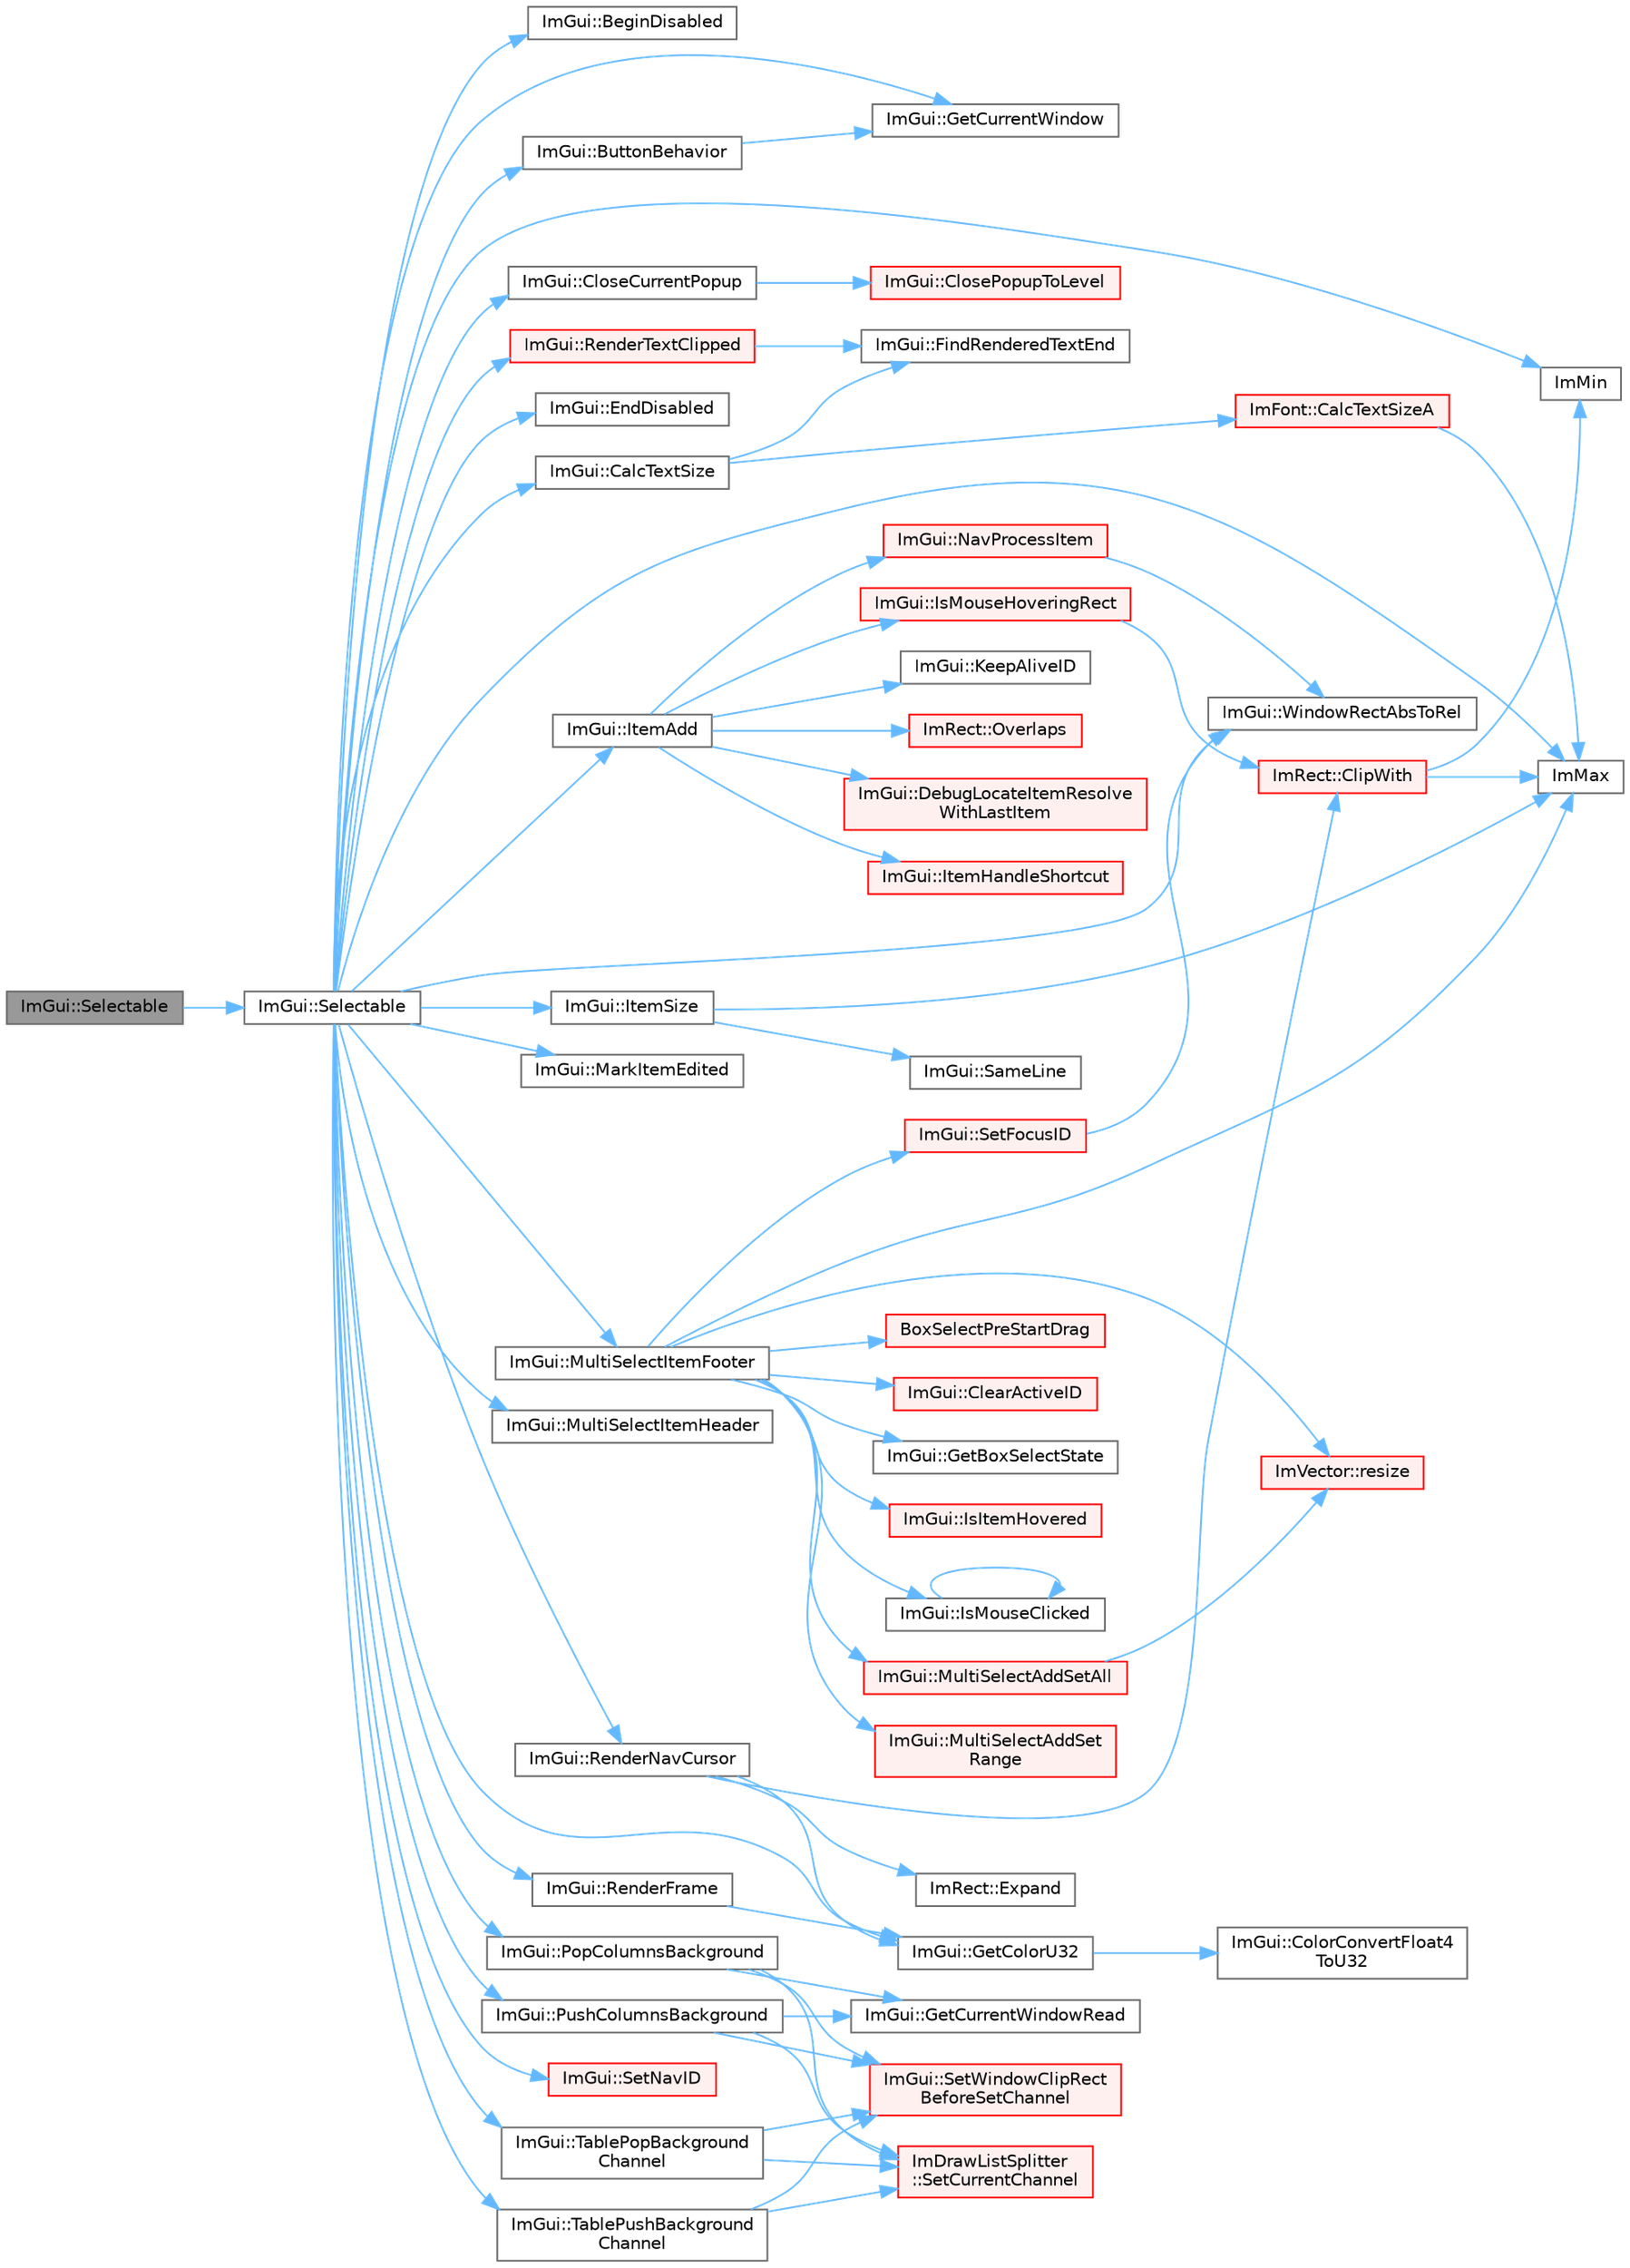 digraph "ImGui::Selectable"
{
 // LATEX_PDF_SIZE
  bgcolor="transparent";
  edge [fontname=Helvetica,fontsize=10,labelfontname=Helvetica,labelfontsize=10];
  node [fontname=Helvetica,fontsize=10,shape=box,height=0.2,width=0.4];
  rankdir="LR";
  Node1 [id="Node000001",label="ImGui::Selectable",height=0.2,width=0.4,color="gray40", fillcolor="grey60", style="filled", fontcolor="black",tooltip=" "];
  Node1 -> Node2 [id="edge1_Node000001_Node000002",color="steelblue1",style="solid",tooltip=" "];
  Node2 [id="Node000002",label="ImGui::Selectable",height=0.2,width=0.4,color="grey40", fillcolor="white", style="filled",URL="$namespace_im_gui.html#af98575238bda183a523df19fb447af60",tooltip=" "];
  Node2 -> Node3 [id="edge2_Node000002_Node000003",color="steelblue1",style="solid",tooltip=" "];
  Node3 [id="Node000003",label="ImGui::BeginDisabled",height=0.2,width=0.4,color="grey40", fillcolor="white", style="filled",URL="$namespace_im_gui.html#ae90e9a26f01d0d45f6bf7ca720d170d1",tooltip=" "];
  Node2 -> Node4 [id="edge3_Node000002_Node000004",color="steelblue1",style="solid",tooltip=" "];
  Node4 [id="Node000004",label="ImGui::ButtonBehavior",height=0.2,width=0.4,color="grey40", fillcolor="white", style="filled",URL="$namespace_im_gui.html#a65a4f18b1bc8ce0f351687922089f374",tooltip=" "];
  Node4 -> Node5 [id="edge4_Node000004_Node000005",color="steelblue1",style="solid",tooltip=" "];
  Node5 [id="Node000005",label="ImGui::GetCurrentWindow",height=0.2,width=0.4,color="grey40", fillcolor="white", style="filled",URL="$namespace_im_gui.html#ac452417b5004ca16a814a72cff153526",tooltip=" "];
  Node2 -> Node6 [id="edge5_Node000002_Node000006",color="steelblue1",style="solid",tooltip=" "];
  Node6 [id="Node000006",label="ImGui::CalcTextSize",height=0.2,width=0.4,color="grey40", fillcolor="white", style="filled",URL="$namespace_im_gui.html#a848b9db6cc4a186751c0ecebcaadc33b",tooltip=" "];
  Node6 -> Node7 [id="edge6_Node000006_Node000007",color="steelblue1",style="solid",tooltip=" "];
  Node7 [id="Node000007",label="ImFont::CalcTextSizeA",height=0.2,width=0.4,color="red", fillcolor="#FFF0F0", style="filled",URL="$struct_im_font.html#a418146c00c3dee351a411b952cce5175",tooltip=" "];
  Node7 -> Node14 [id="edge7_Node000007_Node000014",color="steelblue1",style="solid",tooltip=" "];
  Node14 [id="Node000014",label="ImMax",height=0.2,width=0.4,color="grey40", fillcolor="white", style="filled",URL="$imgui__internal_8h.html#a7667efd95147d0422f140917c71a9226",tooltip=" "];
  Node6 -> Node15 [id="edge8_Node000006_Node000015",color="steelblue1",style="solid",tooltip=" "];
  Node15 [id="Node000015",label="ImGui::FindRenderedTextEnd",height=0.2,width=0.4,color="grey40", fillcolor="white", style="filled",URL="$namespace_im_gui.html#a7671e1dbc803a31b06081b52a771d83f",tooltip=" "];
  Node2 -> Node16 [id="edge9_Node000002_Node000016",color="steelblue1",style="solid",tooltip=" "];
  Node16 [id="Node000016",label="ImGui::CloseCurrentPopup",height=0.2,width=0.4,color="grey40", fillcolor="white", style="filled",URL="$namespace_im_gui.html#aeaec6479834db7918260fc082107f90b",tooltip=" "];
  Node16 -> Node17 [id="edge10_Node000016_Node000017",color="steelblue1",style="solid",tooltip=" "];
  Node17 [id="Node000017",label="ImGui::ClosePopupToLevel",height=0.2,width=0.4,color="red", fillcolor="#FFF0F0", style="filled",URL="$namespace_im_gui.html#a0be705dc533a62387dc39ec5c276d2a0",tooltip=" "];
  Node2 -> Node37 [id="edge11_Node000002_Node000037",color="steelblue1",style="solid",tooltip=" "];
  Node37 [id="Node000037",label="ImGui::EndDisabled",height=0.2,width=0.4,color="grey40", fillcolor="white", style="filled",URL="$namespace_im_gui.html#a9e6088c6c690ddff1302b6e42b380733",tooltip=" "];
  Node2 -> Node38 [id="edge12_Node000002_Node000038",color="steelblue1",style="solid",tooltip=" "];
  Node38 [id="Node000038",label="ImGui::GetColorU32",height=0.2,width=0.4,color="grey40", fillcolor="white", style="filled",URL="$namespace_im_gui.html#a0de2d9bd347d9866511eb8d014e62556",tooltip=" "];
  Node38 -> Node39 [id="edge13_Node000038_Node000039",color="steelblue1",style="solid",tooltip=" "];
  Node39 [id="Node000039",label="ImGui::ColorConvertFloat4\lToU32",height=0.2,width=0.4,color="grey40", fillcolor="white", style="filled",URL="$namespace_im_gui.html#abe2691de0b1a71c774ab24cc91564a94",tooltip=" "];
  Node2 -> Node5 [id="edge14_Node000002_Node000005",color="steelblue1",style="solid",tooltip=" "];
  Node2 -> Node14 [id="edge15_Node000002_Node000014",color="steelblue1",style="solid",tooltip=" "];
  Node2 -> Node13 [id="edge16_Node000002_Node000013",color="steelblue1",style="solid",tooltip=" "];
  Node13 [id="Node000013",label="ImMin",height=0.2,width=0.4,color="grey40", fillcolor="white", style="filled",URL="$imgui__internal_8h.html#a7f9d7828066a9d61b5630adcdf4655d3",tooltip=" "];
  Node2 -> Node40 [id="edge17_Node000002_Node000040",color="steelblue1",style="solid",tooltip=" "];
  Node40 [id="Node000040",label="ImGui::ItemAdd",height=0.2,width=0.4,color="grey40", fillcolor="white", style="filled",URL="$namespace_im_gui.html#a0c2ccafc8d403c02a6590ac21157b9ac",tooltip=" "];
  Node40 -> Node41 [id="edge18_Node000040_Node000041",color="steelblue1",style="solid",tooltip=" "];
  Node41 [id="Node000041",label="ImGui::DebugLocateItemResolve\lWithLastItem",height=0.2,width=0.4,color="red", fillcolor="#FFF0F0", style="filled",URL="$namespace_im_gui.html#ae8ab0d7dfc90af8e82db3ed9e7829219",tooltip=" "];
  Node40 -> Node64 [id="edge19_Node000040_Node000064",color="steelblue1",style="solid",tooltip=" "];
  Node64 [id="Node000064",label="ImGui::IsMouseHoveringRect",height=0.2,width=0.4,color="red", fillcolor="#FFF0F0", style="filled",URL="$namespace_im_gui.html#ae0b8ea0e06c457316d6aed6c5b2a1c25",tooltip=" "];
  Node64 -> Node65 [id="edge20_Node000064_Node000065",color="steelblue1",style="solid",tooltip=" "];
  Node65 [id="Node000065",label="ImRect::ClipWith",height=0.2,width=0.4,color="red", fillcolor="#FFF0F0", style="filled",URL="$struct_im_rect.html#ac02d5cf6ce0358aea9ed9df43d368f3f",tooltip=" "];
  Node65 -> Node14 [id="edge21_Node000065_Node000014",color="steelblue1",style="solid",tooltip=" "];
  Node65 -> Node13 [id="edge22_Node000065_Node000013",color="steelblue1",style="solid",tooltip=" "];
  Node40 -> Node68 [id="edge23_Node000040_Node000068",color="steelblue1",style="solid",tooltip=" "];
  Node68 [id="Node000068",label="ImGui::ItemHandleShortcut",height=0.2,width=0.4,color="red", fillcolor="#FFF0F0", style="filled",URL="$namespace_im_gui.html#a338deb537666a886cf3ece08c07e9fa9",tooltip=" "];
  Node40 -> Node71 [id="edge24_Node000040_Node000071",color="steelblue1",style="solid",tooltip=" "];
  Node71 [id="Node000071",label="ImGui::KeepAliveID",height=0.2,width=0.4,color="grey40", fillcolor="white", style="filled",URL="$namespace_im_gui.html#a85a245c78a9f7c351636bdad6e60c488",tooltip=" "];
  Node40 -> Node72 [id="edge25_Node000040_Node000072",color="steelblue1",style="solid",tooltip=" "];
  Node72 [id="Node000072",label="ImGui::NavProcessItem",height=0.2,width=0.4,color="red", fillcolor="#FFF0F0", style="filled",URL="$namespace_im_gui.html#aa217c2f0448788f3c064bf828a8f9d8f",tooltip=" "];
  Node72 -> Node74 [id="edge26_Node000072_Node000074",color="steelblue1",style="solid",tooltip=" "];
  Node74 [id="Node000074",label="ImGui::WindowRectAbsToRel",height=0.2,width=0.4,color="grey40", fillcolor="white", style="filled",URL="$namespace_im_gui.html#a06d8e9fae450c785dc8f61f6e03462a7",tooltip=" "];
  Node40 -> Node91 [id="edge27_Node000040_Node000091",color="steelblue1",style="solid",tooltip=" "];
  Node91 [id="Node000091",label="ImRect::Overlaps",height=0.2,width=0.4,color="red", fillcolor="#FFF0F0", style="filled",URL="$struct_im_rect.html#a0af3bade3781e5e7c6afdf71ccfb0d43",tooltip=" "];
  Node2 -> Node92 [id="edge28_Node000002_Node000092",color="steelblue1",style="solid",tooltip=" "];
  Node92 [id="Node000092",label="ImGui::ItemSize",height=0.2,width=0.4,color="grey40", fillcolor="white", style="filled",URL="$namespace_im_gui.html#a4b5818a652d943ea54e0cec9fb3943d7",tooltip=" "];
  Node92 -> Node14 [id="edge29_Node000092_Node000014",color="steelblue1",style="solid",tooltip=" "];
  Node92 -> Node93 [id="edge30_Node000092_Node000093",color="steelblue1",style="solid",tooltip=" "];
  Node93 [id="Node000093",label="ImGui::SameLine",height=0.2,width=0.4,color="grey40", fillcolor="white", style="filled",URL="$namespace_im_gui.html#addd433eb3aae59119e341e80db474f66",tooltip=" "];
  Node2 -> Node94 [id="edge31_Node000002_Node000094",color="steelblue1",style="solid",tooltip=" "];
  Node94 [id="Node000094",label="ImGui::MarkItemEdited",height=0.2,width=0.4,color="grey40", fillcolor="white", style="filled",URL="$namespace_im_gui.html#a83036681a36fbee2d35b5b57a1ef72e6",tooltip=" "];
  Node2 -> Node95 [id="edge32_Node000002_Node000095",color="steelblue1",style="solid",tooltip=" "];
  Node95 [id="Node000095",label="ImGui::MultiSelectItemFooter",height=0.2,width=0.4,color="grey40", fillcolor="white", style="filled",URL="$namespace_im_gui.html#a69762bfb0eaf3daa730895737bce05e5",tooltip=" "];
  Node95 -> Node96 [id="edge33_Node000095_Node000096",color="steelblue1",style="solid",tooltip=" "];
  Node96 [id="Node000096",label="BoxSelectPreStartDrag",height=0.2,width=0.4,color="red", fillcolor="#FFF0F0", style="filled",URL="$imgui__widgets_8cpp.html#ab43aeb93298cbf4f8cfa693312cd8809",tooltip=" "];
  Node95 -> Node25 [id="edge34_Node000095_Node000025",color="steelblue1",style="solid",tooltip=" "];
  Node25 [id="Node000025",label="ImGui::ClearActiveID",height=0.2,width=0.4,color="red", fillcolor="#FFF0F0", style="filled",URL="$namespace_im_gui.html#a17ff60ad1e2669130ac38a04d16eb354",tooltip=" "];
  Node95 -> Node98 [id="edge35_Node000095_Node000098",color="steelblue1",style="solid",tooltip=" "];
  Node98 [id="Node000098",label="ImGui::GetBoxSelectState",height=0.2,width=0.4,color="grey40", fillcolor="white", style="filled",URL="$namespace_im_gui.html#a0641241de259a5face776a91ea2b36ce",tooltip=" "];
  Node95 -> Node14 [id="edge36_Node000095_Node000014",color="steelblue1",style="solid",tooltip=" "];
  Node95 -> Node99 [id="edge37_Node000095_Node000099",color="steelblue1",style="solid",tooltip=" "];
  Node99 [id="Node000099",label="ImGui::IsItemHovered",height=0.2,width=0.4,color="red", fillcolor="#FFF0F0", style="filled",URL="$namespace_im_gui.html#ac9a400eff3a9561d95e80486c52a660b",tooltip=" "];
  Node95 -> Node104 [id="edge38_Node000095_Node000104",color="steelblue1",style="solid",tooltip=" "];
  Node104 [id="Node000104",label="ImGui::IsMouseClicked",height=0.2,width=0.4,color="grey40", fillcolor="white", style="filled",URL="$namespace_im_gui.html#a2d430db9485d0b3d86d51d5436225495",tooltip=" "];
  Node104 -> Node104 [id="edge39_Node000104_Node000104",color="steelblue1",style="solid",tooltip=" "];
  Node95 -> Node105 [id="edge40_Node000095_Node000105",color="steelblue1",style="solid",tooltip=" "];
  Node105 [id="Node000105",label="ImGui::MultiSelectAddSetAll",height=0.2,width=0.4,color="red", fillcolor="#FFF0F0", style="filled",URL="$namespace_im_gui.html#a51e29bae6ffe6afa11810a05d8aef616",tooltip=" "];
  Node105 -> Node109 [id="edge41_Node000105_Node000109",color="steelblue1",style="solid",tooltip=" "];
  Node109 [id="Node000109",label="ImVector::resize",height=0.2,width=0.4,color="red", fillcolor="#FFF0F0", style="filled",URL="$struct_im_vector.html#ac371dd62e56ae486b1a5038cf07eee56",tooltip=" "];
  Node95 -> Node110 [id="edge42_Node000095_Node000110",color="steelblue1",style="solid",tooltip=" "];
  Node110 [id="Node000110",label="ImGui::MultiSelectAddSet\lRange",height=0.2,width=0.4,color="red", fillcolor="#FFF0F0", style="filled",URL="$namespace_im_gui.html#adff96cc143145096d8a88477f18ac208",tooltip=" "];
  Node95 -> Node109 [id="edge43_Node000095_Node000109",color="steelblue1",style="solid",tooltip=" "];
  Node95 -> Node111 [id="edge44_Node000095_Node000111",color="steelblue1",style="solid",tooltip=" "];
  Node111 [id="Node000111",label="ImGui::SetFocusID",height=0.2,width=0.4,color="red", fillcolor="#FFF0F0", style="filled",URL="$namespace_im_gui.html#a8ad578d7141486ff12b59b0c251234e6",tooltip=" "];
  Node111 -> Node74 [id="edge45_Node000111_Node000074",color="steelblue1",style="solid",tooltip=" "];
  Node2 -> Node113 [id="edge46_Node000002_Node000113",color="steelblue1",style="solid",tooltip=" "];
  Node113 [id="Node000113",label="ImGui::MultiSelectItemHeader",height=0.2,width=0.4,color="grey40", fillcolor="white", style="filled",URL="$namespace_im_gui.html#a42a98da805c3612b26b829e0567fdc0f",tooltip=" "];
  Node2 -> Node114 [id="edge47_Node000002_Node000114",color="steelblue1",style="solid",tooltip=" "];
  Node114 [id="Node000114",label="ImGui::PopColumnsBackground",height=0.2,width=0.4,color="grey40", fillcolor="white", style="filled",URL="$namespace_im_gui.html#a27c737fa1fc79164fc7d840e858b1845",tooltip=" "];
  Node114 -> Node115 [id="edge48_Node000114_Node000115",color="steelblue1",style="solid",tooltip=" "];
  Node115 [id="Node000115",label="ImGui::GetCurrentWindowRead",height=0.2,width=0.4,color="grey40", fillcolor="white", style="filled",URL="$namespace_im_gui.html#a055af7d6b7b4ae977a9c3c25a98e0d2f",tooltip=" "];
  Node114 -> Node116 [id="edge49_Node000114_Node000116",color="steelblue1",style="solid",tooltip=" "];
  Node116 [id="Node000116",label="ImDrawListSplitter\l::SetCurrentChannel",height=0.2,width=0.4,color="red", fillcolor="#FFF0F0", style="filled",URL="$struct_im_draw_list_splitter.html#ad3797b0755caa07f3d69a9e3566eb0e5",tooltip=" "];
  Node114 -> Node117 [id="edge50_Node000114_Node000117",color="steelblue1",style="solid",tooltip=" "];
  Node117 [id="Node000117",label="ImGui::SetWindowClipRect\lBeforeSetChannel",height=0.2,width=0.4,color="red", fillcolor="#FFF0F0", style="filled",URL="$namespace_im_gui.html#a2451c5a6301b6c1234efc8054b70980b",tooltip=" "];
  Node2 -> Node119 [id="edge51_Node000002_Node000119",color="steelblue1",style="solid",tooltip=" "];
  Node119 [id="Node000119",label="ImGui::PushColumnsBackground",height=0.2,width=0.4,color="grey40", fillcolor="white", style="filled",URL="$namespace_im_gui.html#a39f557bf00d94069a41b0d40bd72c522",tooltip=" "];
  Node119 -> Node115 [id="edge52_Node000119_Node000115",color="steelblue1",style="solid",tooltip=" "];
  Node119 -> Node116 [id="edge53_Node000119_Node000116",color="steelblue1",style="solid",tooltip=" "];
  Node119 -> Node117 [id="edge54_Node000119_Node000117",color="steelblue1",style="solid",tooltip=" "];
  Node2 -> Node120 [id="edge55_Node000002_Node000120",color="steelblue1",style="solid",tooltip=" "];
  Node120 [id="Node000120",label="ImGui::RenderFrame",height=0.2,width=0.4,color="grey40", fillcolor="white", style="filled",URL="$namespace_im_gui.html#a6eb97ff501764c37df4ffd99ebadeba7",tooltip=" "];
  Node120 -> Node38 [id="edge56_Node000120_Node000038",color="steelblue1",style="solid",tooltip=" "];
  Node2 -> Node121 [id="edge57_Node000002_Node000121",color="steelblue1",style="solid",tooltip=" "];
  Node121 [id="Node000121",label="ImGui::RenderNavCursor",height=0.2,width=0.4,color="grey40", fillcolor="white", style="filled",URL="$namespace_im_gui.html#a2722dcfe26c7f6e8cd522102ef5b7df2",tooltip=" "];
  Node121 -> Node65 [id="edge58_Node000121_Node000065",color="steelblue1",style="solid",tooltip=" "];
  Node121 -> Node122 [id="edge59_Node000121_Node000122",color="steelblue1",style="solid",tooltip=" "];
  Node122 [id="Node000122",label="ImRect::Expand",height=0.2,width=0.4,color="grey40", fillcolor="white", style="filled",URL="$struct_im_rect.html#af33a7424c3341d08acd69da30c27c753",tooltip=" "];
  Node121 -> Node38 [id="edge60_Node000121_Node000038",color="steelblue1",style="solid",tooltip=" "];
  Node2 -> Node123 [id="edge61_Node000002_Node000123",color="steelblue1",style="solid",tooltip=" "];
  Node123 [id="Node000123",label="ImGui::RenderTextClipped",height=0.2,width=0.4,color="red", fillcolor="#FFF0F0", style="filled",URL="$namespace_im_gui.html#ab362eafae794c7364a6b96ea06f38eb9",tooltip=" "];
  Node123 -> Node15 [id="edge62_Node000123_Node000015",color="steelblue1",style="solid",tooltip=" "];
  Node2 -> Node130 [id="edge63_Node000002_Node000130",color="steelblue1",style="solid",tooltip=" "];
  Node130 [id="Node000130",label="ImGui::SetNavID",height=0.2,width=0.4,color="red", fillcolor="#FFF0F0", style="filled",URL="$namespace_im_gui.html#a101d94ec7f8e0a219bbaee58558316eb",tooltip=" "];
  Node2 -> Node131 [id="edge64_Node000002_Node000131",color="steelblue1",style="solid",tooltip=" "];
  Node131 [id="Node000131",label="ImGui::TablePopBackground\lChannel",height=0.2,width=0.4,color="grey40", fillcolor="white", style="filled",URL="$namespace_im_gui.html#a4fe11c430ad1b6597d4ffbde7cdf257e",tooltip=" "];
  Node131 -> Node116 [id="edge65_Node000131_Node000116",color="steelblue1",style="solid",tooltip=" "];
  Node131 -> Node117 [id="edge66_Node000131_Node000117",color="steelblue1",style="solid",tooltip=" "];
  Node2 -> Node132 [id="edge67_Node000002_Node000132",color="steelblue1",style="solid",tooltip=" "];
  Node132 [id="Node000132",label="ImGui::TablePushBackground\lChannel",height=0.2,width=0.4,color="grey40", fillcolor="white", style="filled",URL="$namespace_im_gui.html#a6b6e0c511477248e9dd485c359f52eeb",tooltip=" "];
  Node132 -> Node116 [id="edge68_Node000132_Node000116",color="steelblue1",style="solid",tooltip=" "];
  Node132 -> Node117 [id="edge69_Node000132_Node000117",color="steelblue1",style="solid",tooltip=" "];
  Node2 -> Node74 [id="edge70_Node000002_Node000074",color="steelblue1",style="solid",tooltip=" "];
}
